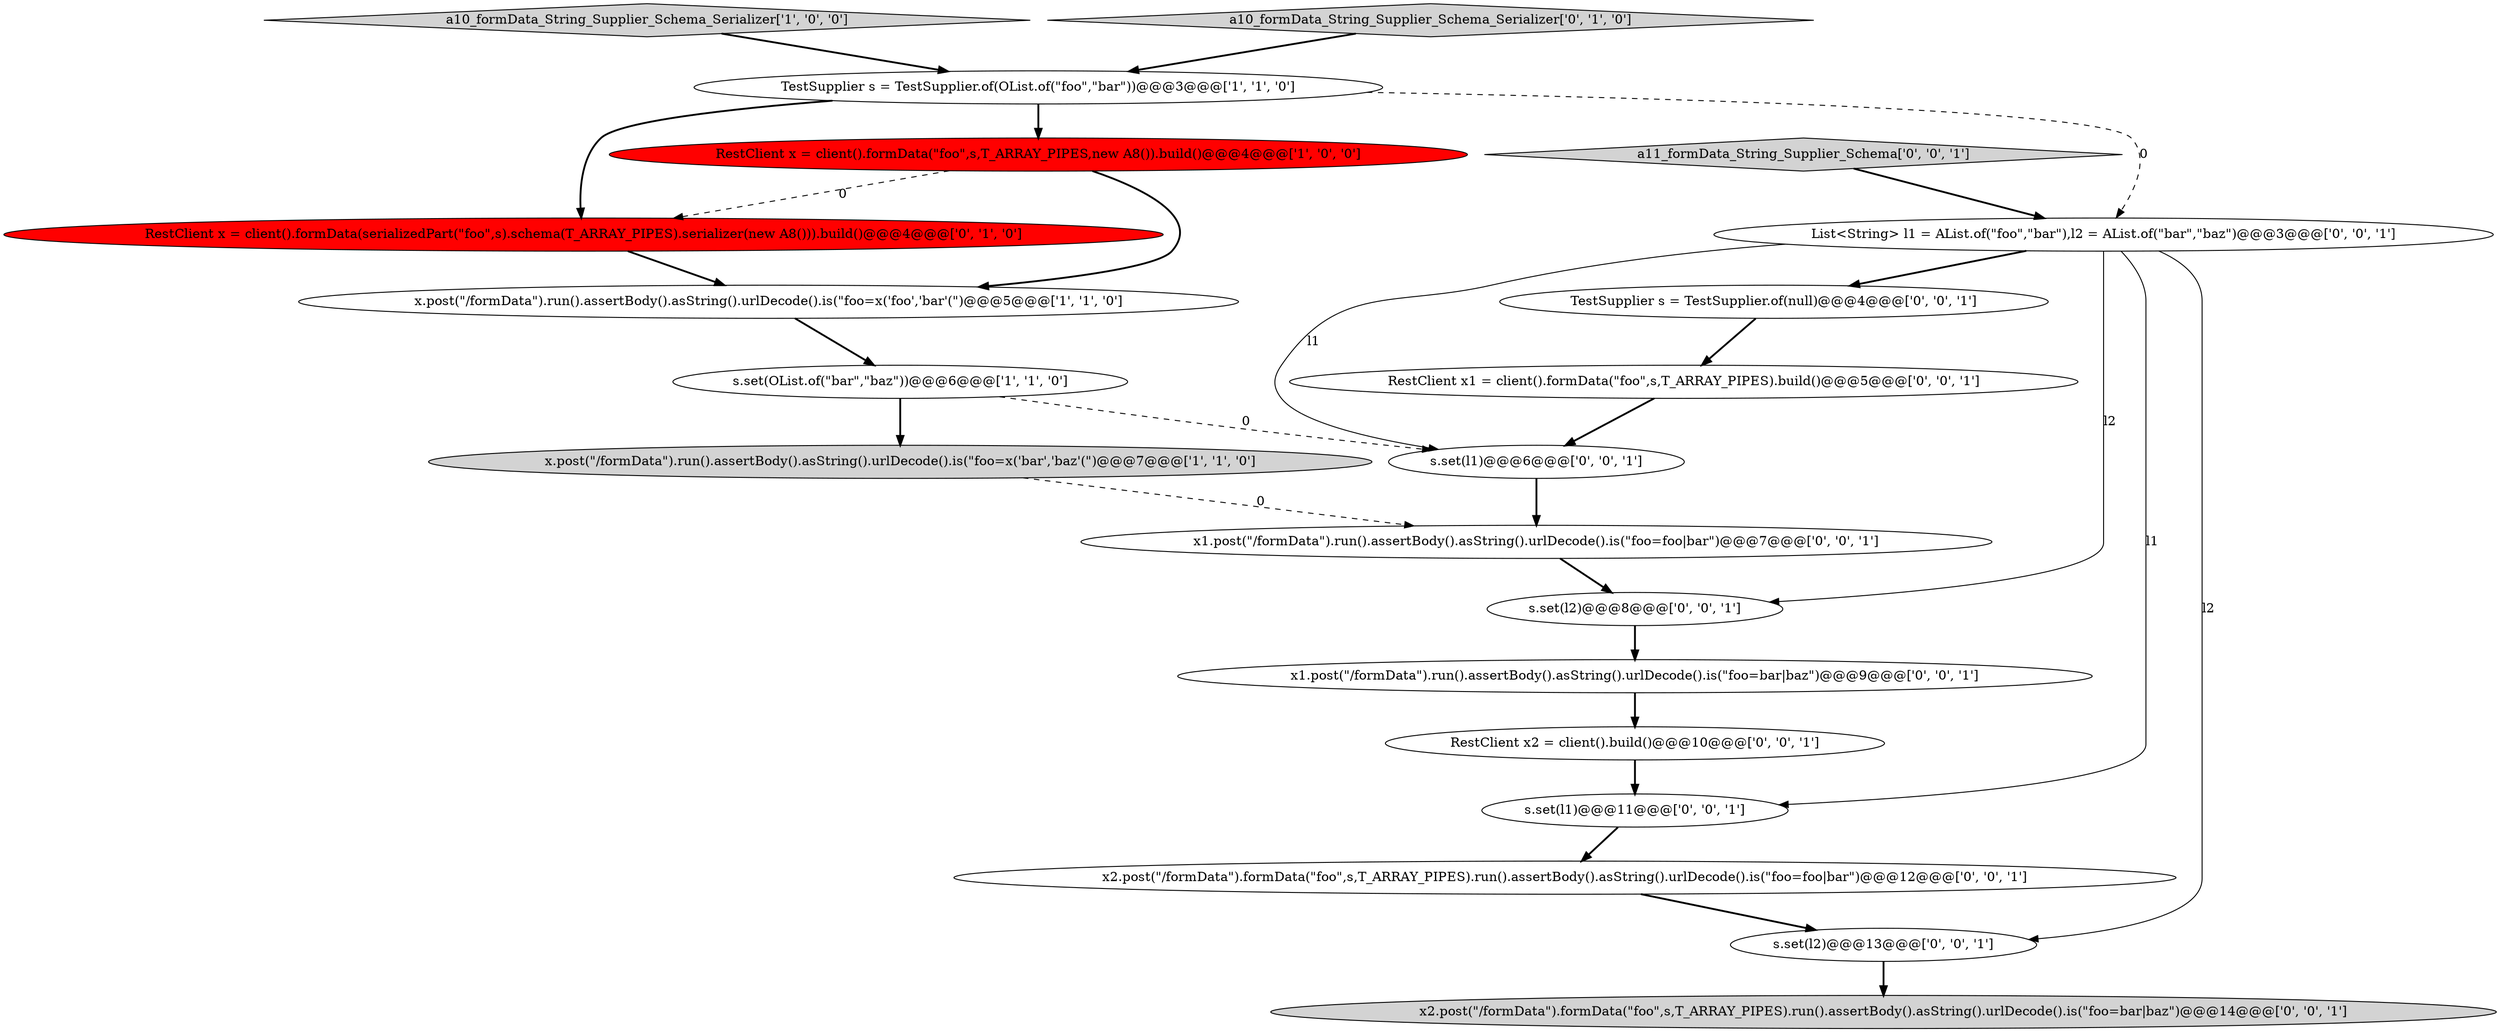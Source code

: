 digraph {
13 [style = filled, label = "x2.post(\"/formData\").formData(\"foo\",s,T_ARRAY_PIPES).run().assertBody().asString().urlDecode().is(\"foo=foo|bar\")@@@12@@@['0', '0', '1']", fillcolor = white, shape = ellipse image = "AAA0AAABBB3BBB"];
16 [style = filled, label = "List<String> l1 = AList.of(\"foo\",\"bar\"),l2 = AList.of(\"bar\",\"baz\")@@@3@@@['0', '0', '1']", fillcolor = white, shape = ellipse image = "AAA0AAABBB3BBB"];
14 [style = filled, label = "x1.post(\"/formData\").run().assertBody().asString().urlDecode().is(\"foo=foo|bar\")@@@7@@@['0', '0', '1']", fillcolor = white, shape = ellipse image = "AAA0AAABBB3BBB"];
12 [style = filled, label = "s.set(l2)@@@8@@@['0', '0', '1']", fillcolor = white, shape = ellipse image = "AAA0AAABBB3BBB"];
1 [style = filled, label = "x.post(\"/formData\").run().assertBody().asString().urlDecode().is(\"foo=x('bar','baz'(\")@@@7@@@['1', '1', '0']", fillcolor = lightgray, shape = ellipse image = "AAA0AAABBB1BBB"];
3 [style = filled, label = "s.set(OList.of(\"bar\",\"baz\"))@@@6@@@['1', '1', '0']", fillcolor = white, shape = ellipse image = "AAA0AAABBB1BBB"];
11 [style = filled, label = "s.set(l2)@@@13@@@['0', '0', '1']", fillcolor = white, shape = ellipse image = "AAA0AAABBB3BBB"];
0 [style = filled, label = "x.post(\"/formData\").run().assertBody().asString().urlDecode().is(\"foo=x('foo','bar'(\")@@@5@@@['1', '1', '0']", fillcolor = white, shape = ellipse image = "AAA0AAABBB1BBB"];
8 [style = filled, label = "TestSupplier s = TestSupplier.of(null)@@@4@@@['0', '0', '1']", fillcolor = white, shape = ellipse image = "AAA0AAABBB3BBB"];
5 [style = filled, label = "a10_formData_String_Supplier_Schema_Serializer['1', '0', '0']", fillcolor = lightgray, shape = diamond image = "AAA0AAABBB1BBB"];
9 [style = filled, label = "s.set(l1)@@@6@@@['0', '0', '1']", fillcolor = white, shape = ellipse image = "AAA0AAABBB3BBB"];
4 [style = filled, label = "TestSupplier s = TestSupplier.of(OList.of(\"foo\",\"bar\"))@@@3@@@['1', '1', '0']", fillcolor = white, shape = ellipse image = "AAA0AAABBB1BBB"];
18 [style = filled, label = "s.set(l1)@@@11@@@['0', '0', '1']", fillcolor = white, shape = ellipse image = "AAA0AAABBB3BBB"];
10 [style = filled, label = "RestClient x2 = client().build()@@@10@@@['0', '0', '1']", fillcolor = white, shape = ellipse image = "AAA0AAABBB3BBB"];
15 [style = filled, label = "x1.post(\"/formData\").run().assertBody().asString().urlDecode().is(\"foo=bar|baz\")@@@9@@@['0', '0', '1']", fillcolor = white, shape = ellipse image = "AAA0AAABBB3BBB"];
17 [style = filled, label = "RestClient x1 = client().formData(\"foo\",s,T_ARRAY_PIPES).build()@@@5@@@['0', '0', '1']", fillcolor = white, shape = ellipse image = "AAA0AAABBB3BBB"];
19 [style = filled, label = "a11_formData_String_Supplier_Schema['0', '0', '1']", fillcolor = lightgray, shape = diamond image = "AAA0AAABBB3BBB"];
6 [style = filled, label = "RestClient x = client().formData(serializedPart(\"foo\",s).schema(T_ARRAY_PIPES).serializer(new A8())).build()@@@4@@@['0', '1', '0']", fillcolor = red, shape = ellipse image = "AAA1AAABBB2BBB"];
2 [style = filled, label = "RestClient x = client().formData(\"foo\",s,T_ARRAY_PIPES,new A8()).build()@@@4@@@['1', '0', '0']", fillcolor = red, shape = ellipse image = "AAA1AAABBB1BBB"];
7 [style = filled, label = "a10_formData_String_Supplier_Schema_Serializer['0', '1', '0']", fillcolor = lightgray, shape = diamond image = "AAA0AAABBB2BBB"];
20 [style = filled, label = "x2.post(\"/formData\").formData(\"foo\",s,T_ARRAY_PIPES).run().assertBody().asString().urlDecode().is(\"foo=bar|baz\")@@@14@@@['0', '0', '1']", fillcolor = lightgray, shape = ellipse image = "AAA0AAABBB3BBB"];
0->3 [style = bold, label=""];
10->18 [style = bold, label=""];
11->20 [style = bold, label=""];
15->10 [style = bold, label=""];
4->16 [style = dashed, label="0"];
3->1 [style = bold, label=""];
16->8 [style = bold, label=""];
1->14 [style = dashed, label="0"];
4->6 [style = bold, label=""];
16->9 [style = solid, label="l1"];
17->9 [style = bold, label=""];
12->15 [style = bold, label=""];
16->11 [style = solid, label="l2"];
6->0 [style = bold, label=""];
4->2 [style = bold, label=""];
7->4 [style = bold, label=""];
13->11 [style = bold, label=""];
19->16 [style = bold, label=""];
8->17 [style = bold, label=""];
16->18 [style = solid, label="l1"];
2->0 [style = bold, label=""];
3->9 [style = dashed, label="0"];
14->12 [style = bold, label=""];
5->4 [style = bold, label=""];
18->13 [style = bold, label=""];
9->14 [style = bold, label=""];
2->6 [style = dashed, label="0"];
16->12 [style = solid, label="l2"];
}
